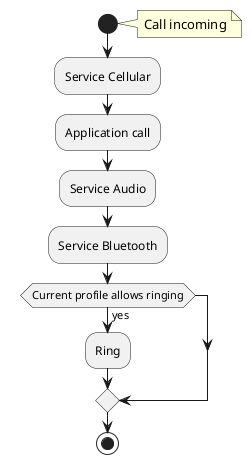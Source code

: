 @startuml
start
note right
    Call incoming
end note
:Service Cellular;
:Application call;
:Service Audio;
:Service Bluetooth;
if (Current profile allows ringing) then (yes)
    :Ring;
endif
stop
@enduml
